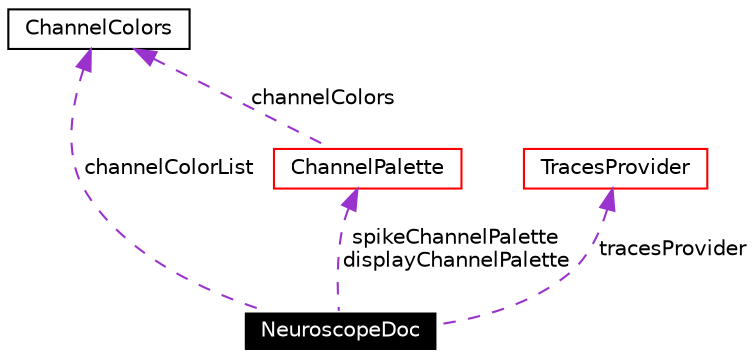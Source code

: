 digraph G
{
  edge [fontname="Helvetica",fontsize=10,labelfontname="Helvetica",labelfontsize=10];
  node [fontname="Helvetica",fontsize=10,shape=record];
  Node1 [label="NeuroscopeDoc",height=0.2,width=0.4,color="white", fillcolor="black", style="filled" fontcolor="white"];
  Node2 -> Node1 [dir=back,color="darkorchid3",fontsize=10,style="dashed",label="channelColorList",fontname="Helvetica"];
  Node2 [label="ChannelColors",height=0.2,width=0.4,color="black", fillcolor="white", style="filled",URL="$classChannelColors.html"];
  Node3 -> Node1 [dir=back,color="darkorchid3",fontsize=10,style="dashed",label="spikeChannelPalette\ndisplayChannelPalette",fontname="Helvetica"];
  Node3 [label="ChannelPalette",height=0.2,width=0.4,color="red", fillcolor="white", style="filled",URL="$classChannelPalette.html"];
  Node2 -> Node3 [dir=back,color="darkorchid3",fontsize=10,style="dashed",label="channelColors",fontname="Helvetica"];
  Node4 -> Node1 [dir=back,color="darkorchid3",fontsize=10,style="dashed",label="tracesProvider",fontname="Helvetica"];
  Node4 [label="TracesProvider",height=0.2,width=0.4,color="red", fillcolor="white", style="filled",URL="$classTracesProvider.html"];
}
